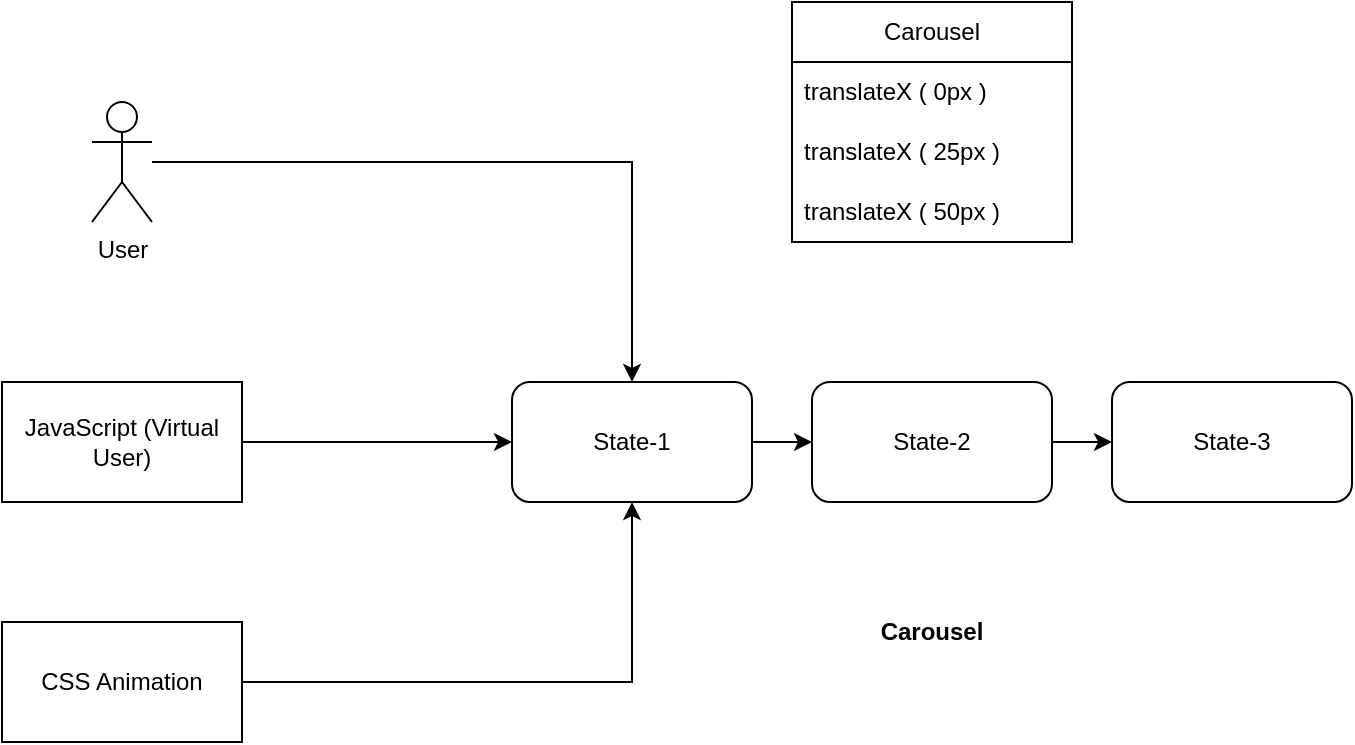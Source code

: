 <mxfile version="26.0.2">
  <diagram name="Page-1" id="OSC9Wm7-g019UsI4142n">
    <mxGraphModel dx="954" dy="639" grid="1" gridSize="10" guides="1" tooltips="1" connect="1" arrows="1" fold="1" page="1" pageScale="1" pageWidth="827" pageHeight="1169" math="0" shadow="0">
      <root>
        <mxCell id="0" />
        <mxCell id="1" parent="0" />
        <mxCell id="QQ52_Y2dosjyoTWwx5lM-16" style="edgeStyle=orthogonalEdgeStyle;rounded=0;orthogonalLoop=1;jettySize=auto;html=1;entryX=0.5;entryY=0;entryDx=0;entryDy=0;" parent="1" source="QQ52_Y2dosjyoTWwx5lM-1" target="QQ52_Y2dosjyoTWwx5lM-7" edge="1">
          <mxGeometry relative="1" as="geometry" />
        </mxCell>
        <mxCell id="QQ52_Y2dosjyoTWwx5lM-1" value="User" style="shape=umlActor;verticalLabelPosition=bottom;verticalAlign=top;html=1;outlineConnect=0;" parent="1" vertex="1">
          <mxGeometry x="160" y="110" width="30" height="60" as="geometry" />
        </mxCell>
        <mxCell id="QQ52_Y2dosjyoTWwx5lM-17" style="edgeStyle=orthogonalEdgeStyle;rounded=0;orthogonalLoop=1;jettySize=auto;html=1;entryX=0;entryY=0.5;entryDx=0;entryDy=0;" parent="1" source="QQ52_Y2dosjyoTWwx5lM-2" target="QQ52_Y2dosjyoTWwx5lM-7" edge="1">
          <mxGeometry relative="1" as="geometry">
            <mxPoint x="360" y="280" as="targetPoint" />
          </mxGeometry>
        </mxCell>
        <mxCell id="QQ52_Y2dosjyoTWwx5lM-2" value="JavaScript (Virtual User)" style="rounded=0;whiteSpace=wrap;html=1;" parent="1" vertex="1">
          <mxGeometry x="115" y="250" width="120" height="60" as="geometry" />
        </mxCell>
        <mxCell id="QQ52_Y2dosjyoTWwx5lM-18" style="edgeStyle=orthogonalEdgeStyle;rounded=0;orthogonalLoop=1;jettySize=auto;html=1;entryX=0.5;entryY=1;entryDx=0;entryDy=0;" parent="1" source="QQ52_Y2dosjyoTWwx5lM-3" target="QQ52_Y2dosjyoTWwx5lM-7" edge="1">
          <mxGeometry relative="1" as="geometry" />
        </mxCell>
        <mxCell id="QQ52_Y2dosjyoTWwx5lM-3" value="CSS Animation" style="rounded=0;whiteSpace=wrap;html=1;" parent="1" vertex="1">
          <mxGeometry x="115" y="370" width="120" height="60" as="geometry" />
        </mxCell>
        <mxCell id="QQ52_Y2dosjyoTWwx5lM-19" style="edgeStyle=orthogonalEdgeStyle;rounded=0;orthogonalLoop=1;jettySize=auto;html=1;entryX=0;entryY=0.5;entryDx=0;entryDy=0;" parent="1" source="QQ52_Y2dosjyoTWwx5lM-7" target="QQ52_Y2dosjyoTWwx5lM-8" edge="1">
          <mxGeometry relative="1" as="geometry" />
        </mxCell>
        <mxCell id="QQ52_Y2dosjyoTWwx5lM-7" value="State-1" style="rounded=1;whiteSpace=wrap;html=1;" parent="1" vertex="1">
          <mxGeometry x="370" y="250" width="120" height="60" as="geometry" />
        </mxCell>
        <mxCell id="QQ52_Y2dosjyoTWwx5lM-20" style="edgeStyle=orthogonalEdgeStyle;rounded=0;orthogonalLoop=1;jettySize=auto;html=1;entryX=0;entryY=0.5;entryDx=0;entryDy=0;" parent="1" source="QQ52_Y2dosjyoTWwx5lM-8" target="QQ52_Y2dosjyoTWwx5lM-9" edge="1">
          <mxGeometry relative="1" as="geometry" />
        </mxCell>
        <mxCell id="QQ52_Y2dosjyoTWwx5lM-8" value="State-2" style="rounded=1;whiteSpace=wrap;html=1;" parent="1" vertex="1">
          <mxGeometry x="520" y="250" width="120" height="60" as="geometry" />
        </mxCell>
        <mxCell id="QQ52_Y2dosjyoTWwx5lM-9" value="State-3" style="rounded=1;whiteSpace=wrap;html=1;" parent="1" vertex="1">
          <mxGeometry x="670" y="250" width="120" height="60" as="geometry" />
        </mxCell>
        <mxCell id="QQ52_Y2dosjyoTWwx5lM-12" value="&lt;b&gt;Carousel&lt;/b&gt;" style="text;html=1;align=center;verticalAlign=middle;whiteSpace=wrap;rounded=0;" parent="1" vertex="1">
          <mxGeometry x="550" y="360" width="60" height="30" as="geometry" />
        </mxCell>
        <mxCell id="QQ52_Y2dosjyoTWwx5lM-21" value="Carousel" style="swimlane;fontStyle=0;childLayout=stackLayout;horizontal=1;startSize=30;horizontalStack=0;resizeParent=1;resizeParentMax=0;resizeLast=0;collapsible=1;marginBottom=0;whiteSpace=wrap;html=1;" parent="1" vertex="1">
          <mxGeometry x="510" y="60" width="140" height="120" as="geometry">
            <mxRectangle x="590" y="90" width="90" height="30" as="alternateBounds" />
          </mxGeometry>
        </mxCell>
        <mxCell id="QQ52_Y2dosjyoTWwx5lM-22" value="translateX ( 0px )" style="text;strokeColor=none;fillColor=none;align=left;verticalAlign=middle;spacingLeft=4;spacingRight=4;overflow=hidden;points=[[0,0.5],[1,0.5]];portConstraint=eastwest;rotatable=0;whiteSpace=wrap;html=1;" parent="QQ52_Y2dosjyoTWwx5lM-21" vertex="1">
          <mxGeometry y="30" width="140" height="30" as="geometry" />
        </mxCell>
        <mxCell id="QQ52_Y2dosjyoTWwx5lM-23" value="translateX ( 25px )" style="text;strokeColor=none;fillColor=none;align=left;verticalAlign=middle;spacingLeft=4;spacingRight=4;overflow=hidden;points=[[0,0.5],[1,0.5]];portConstraint=eastwest;rotatable=0;whiteSpace=wrap;html=1;" parent="QQ52_Y2dosjyoTWwx5lM-21" vertex="1">
          <mxGeometry y="60" width="140" height="30" as="geometry" />
        </mxCell>
        <mxCell id="QQ52_Y2dosjyoTWwx5lM-24" value="translateX ( 50px )" style="text;strokeColor=none;fillColor=none;align=left;verticalAlign=middle;spacingLeft=4;spacingRight=4;overflow=hidden;points=[[0,0.5],[1,0.5]];portConstraint=eastwest;rotatable=0;whiteSpace=wrap;html=1;" parent="QQ52_Y2dosjyoTWwx5lM-21" vertex="1">
          <mxGeometry y="90" width="140" height="30" as="geometry" />
        </mxCell>
      </root>
    </mxGraphModel>
  </diagram>
</mxfile>
